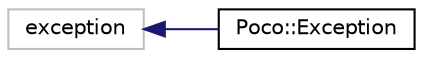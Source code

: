 digraph "Graphical Class Hierarchy"
{
 // LATEX_PDF_SIZE
  edge [fontname="Helvetica",fontsize="10",labelfontname="Helvetica",labelfontsize="10"];
  node [fontname="Helvetica",fontsize="10",shape=record];
  rankdir="LR";
  Node1645 [label="exception",height=0.2,width=0.4,color="grey75", fillcolor="white", style="filled",tooltip=" "];
  Node1645 -> Node0 [dir="back",color="midnightblue",fontsize="10",style="solid",fontname="Helvetica"];
  Node0 [label="Poco::Exception",height=0.2,width=0.4,color="black", fillcolor="white", style="filled",URL="$classPoco_1_1Exception.html",tooltip=" "];
}
